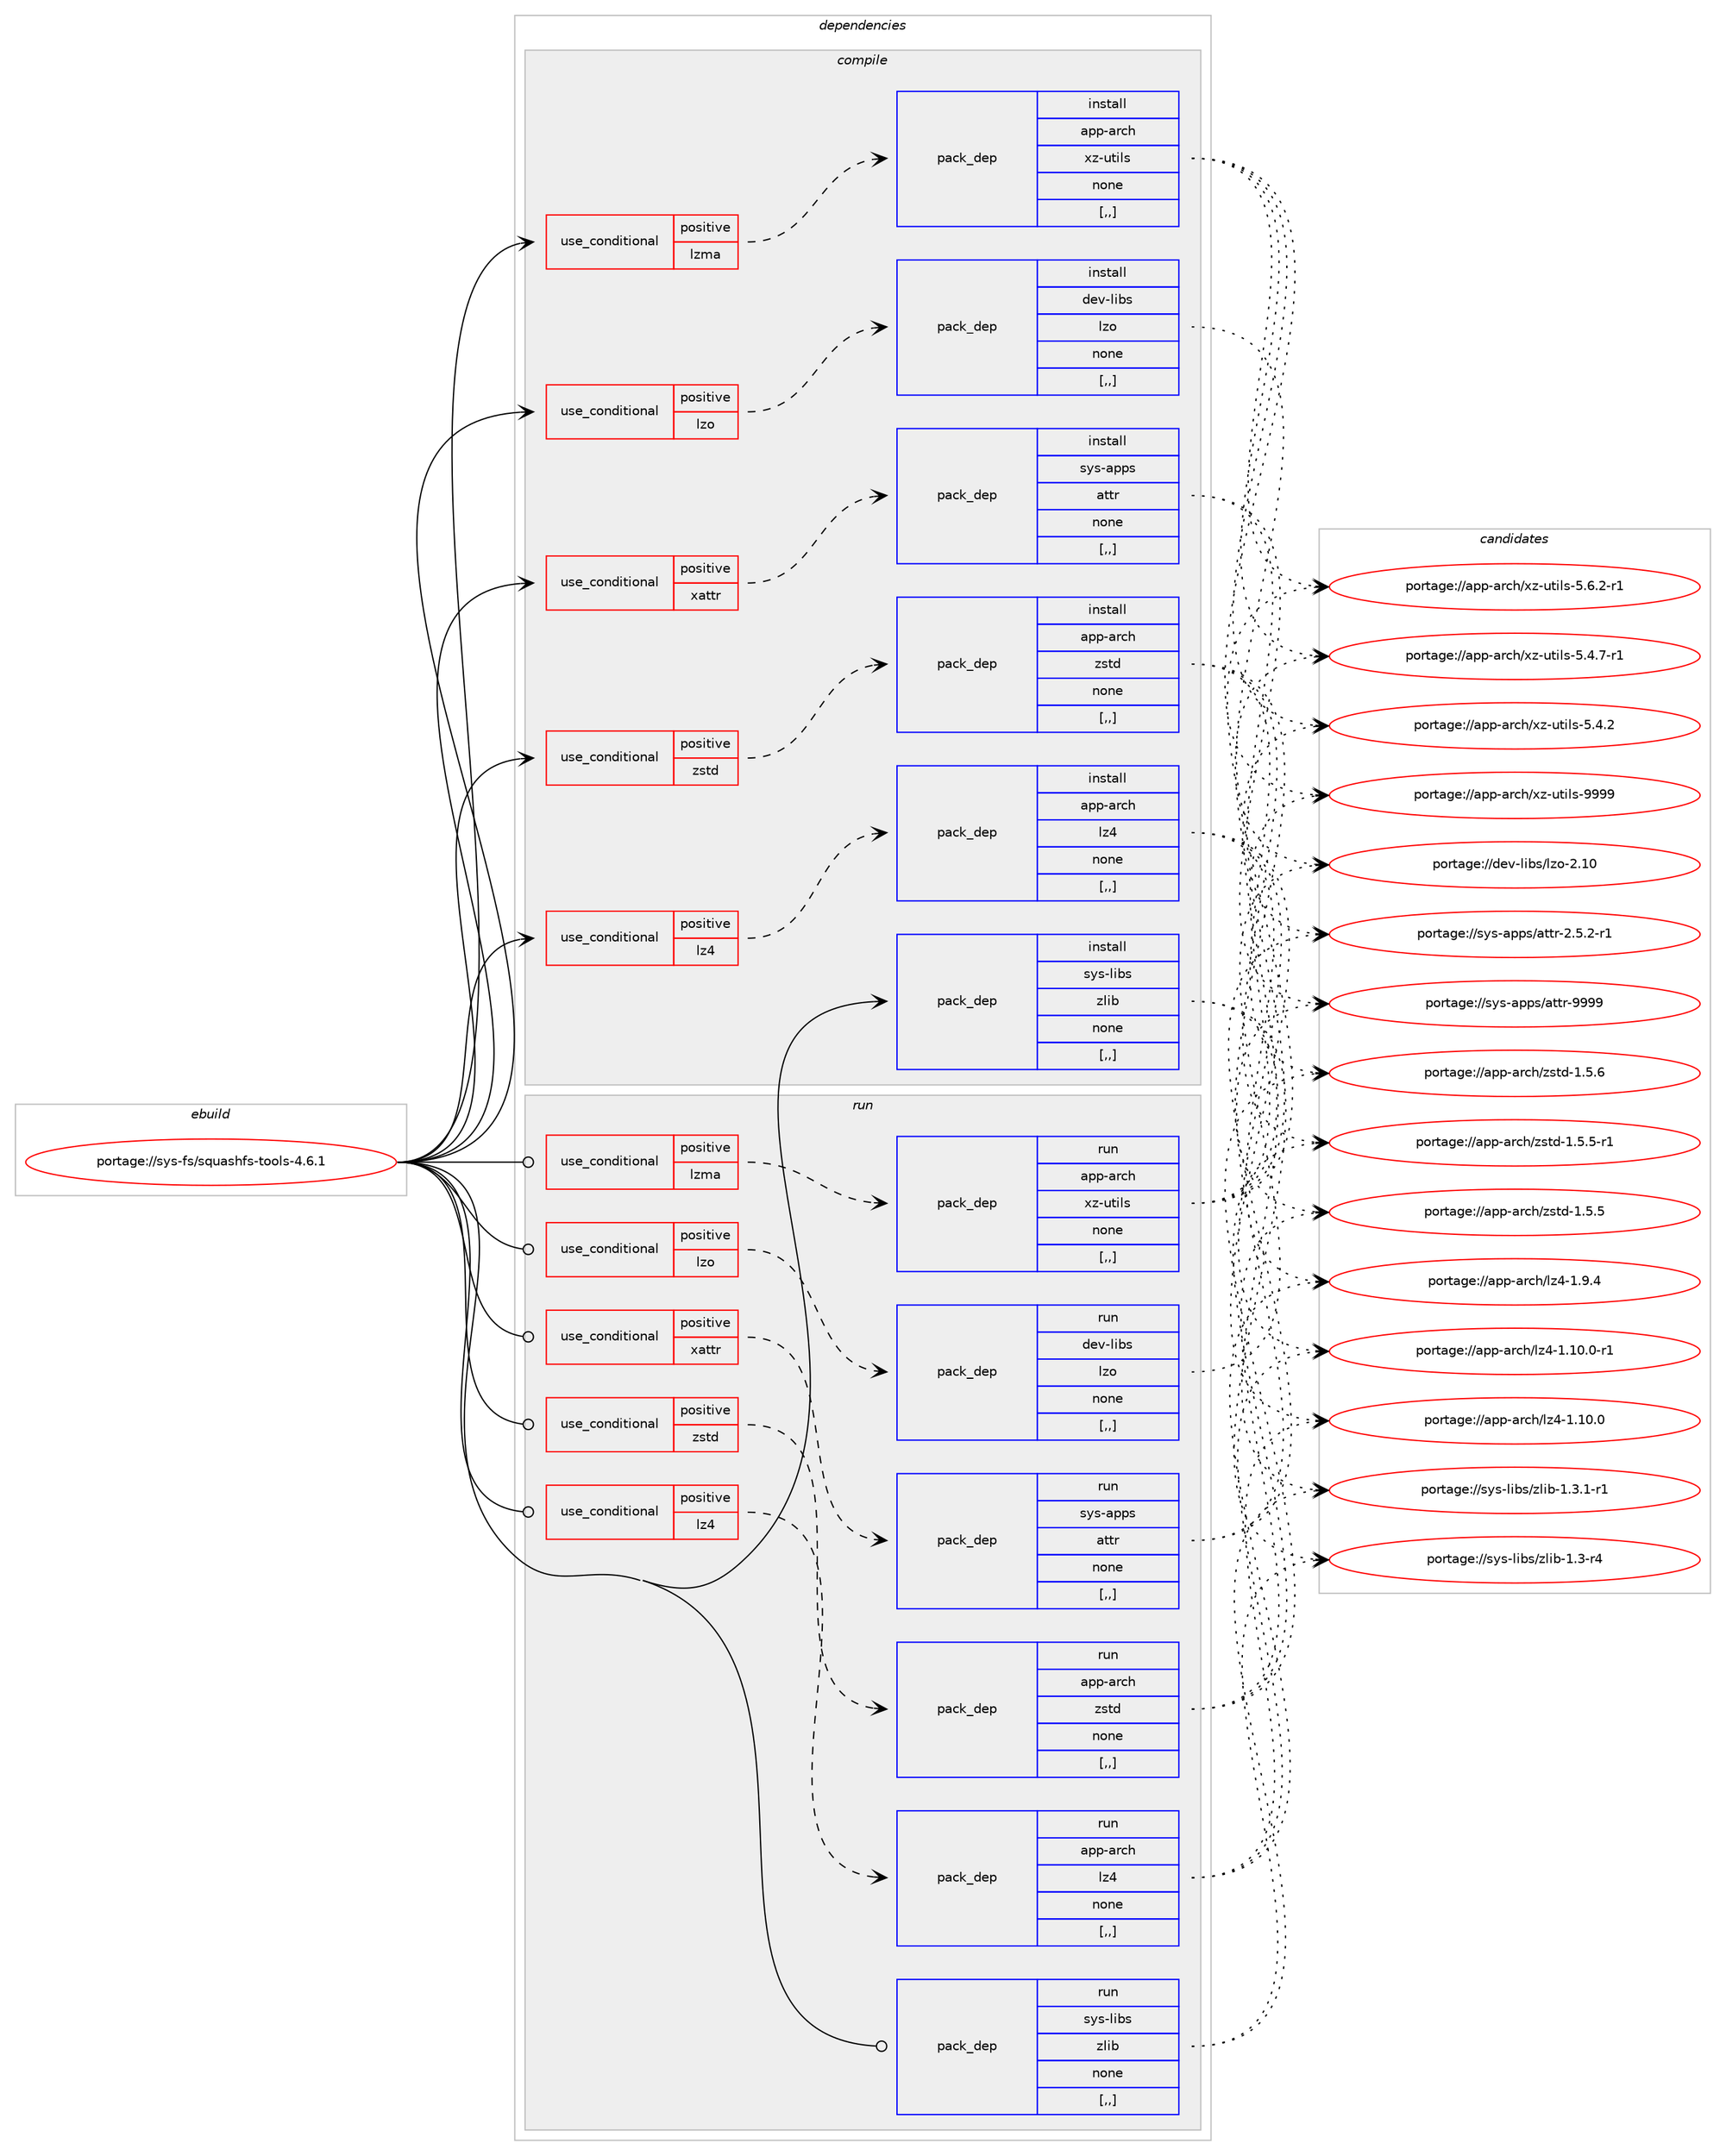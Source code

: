 digraph prolog {

# *************
# Graph options
# *************

newrank=true;
concentrate=true;
compound=true;
graph [rankdir=LR,fontname=Helvetica,fontsize=10,ranksep=1.5];#, ranksep=2.5, nodesep=0.2];
edge  [arrowhead=vee];
node  [fontname=Helvetica,fontsize=10];

# **********
# The ebuild
# **********

subgraph cluster_leftcol {
color=gray;
label=<<i>ebuild</i>>;
id [label="portage://sys-fs/squashfs-tools-4.6.1", color=red, width=4, href="../sys-fs/squashfs-tools-4.6.1.svg"];
}

# ****************
# The dependencies
# ****************

subgraph cluster_midcol {
color=gray;
label=<<i>dependencies</i>>;
subgraph cluster_compile {
fillcolor="#eeeeee";
style=filled;
label=<<i>compile</i>>;
subgraph cond9889 {
dependency26425 [label=<<TABLE BORDER="0" CELLBORDER="1" CELLSPACING="0" CELLPADDING="4"><TR><TD ROWSPAN="3" CELLPADDING="10">use_conditional</TD></TR><TR><TD>positive</TD></TR><TR><TD>lz4</TD></TR></TABLE>>, shape=none, color=red];
subgraph pack16455 {
dependency26426 [label=<<TABLE BORDER="0" CELLBORDER="1" CELLSPACING="0" CELLPADDING="4" WIDTH="220"><TR><TD ROWSPAN="6" CELLPADDING="30">pack_dep</TD></TR><TR><TD WIDTH="110">install</TD></TR><TR><TD>app-arch</TD></TR><TR><TD>lz4</TD></TR><TR><TD>none</TD></TR><TR><TD>[,,]</TD></TR></TABLE>>, shape=none, color=blue];
}
dependency26425:e -> dependency26426:w [weight=20,style="dashed",arrowhead="vee"];
}
id:e -> dependency26425:w [weight=20,style="solid",arrowhead="vee"];
subgraph cond9890 {
dependency26427 [label=<<TABLE BORDER="0" CELLBORDER="1" CELLSPACING="0" CELLPADDING="4"><TR><TD ROWSPAN="3" CELLPADDING="10">use_conditional</TD></TR><TR><TD>positive</TD></TR><TR><TD>lzma</TD></TR></TABLE>>, shape=none, color=red];
subgraph pack16456 {
dependency26428 [label=<<TABLE BORDER="0" CELLBORDER="1" CELLSPACING="0" CELLPADDING="4" WIDTH="220"><TR><TD ROWSPAN="6" CELLPADDING="30">pack_dep</TD></TR><TR><TD WIDTH="110">install</TD></TR><TR><TD>app-arch</TD></TR><TR><TD>xz-utils</TD></TR><TR><TD>none</TD></TR><TR><TD>[,,]</TD></TR></TABLE>>, shape=none, color=blue];
}
dependency26427:e -> dependency26428:w [weight=20,style="dashed",arrowhead="vee"];
}
id:e -> dependency26427:w [weight=20,style="solid",arrowhead="vee"];
subgraph cond9891 {
dependency26429 [label=<<TABLE BORDER="0" CELLBORDER="1" CELLSPACING="0" CELLPADDING="4"><TR><TD ROWSPAN="3" CELLPADDING="10">use_conditional</TD></TR><TR><TD>positive</TD></TR><TR><TD>lzo</TD></TR></TABLE>>, shape=none, color=red];
subgraph pack16457 {
dependency26430 [label=<<TABLE BORDER="0" CELLBORDER="1" CELLSPACING="0" CELLPADDING="4" WIDTH="220"><TR><TD ROWSPAN="6" CELLPADDING="30">pack_dep</TD></TR><TR><TD WIDTH="110">install</TD></TR><TR><TD>dev-libs</TD></TR><TR><TD>lzo</TD></TR><TR><TD>none</TD></TR><TR><TD>[,,]</TD></TR></TABLE>>, shape=none, color=blue];
}
dependency26429:e -> dependency26430:w [weight=20,style="dashed",arrowhead="vee"];
}
id:e -> dependency26429:w [weight=20,style="solid",arrowhead="vee"];
subgraph cond9892 {
dependency26431 [label=<<TABLE BORDER="0" CELLBORDER="1" CELLSPACING="0" CELLPADDING="4"><TR><TD ROWSPAN="3" CELLPADDING="10">use_conditional</TD></TR><TR><TD>positive</TD></TR><TR><TD>xattr</TD></TR></TABLE>>, shape=none, color=red];
subgraph pack16458 {
dependency26432 [label=<<TABLE BORDER="0" CELLBORDER="1" CELLSPACING="0" CELLPADDING="4" WIDTH="220"><TR><TD ROWSPAN="6" CELLPADDING="30">pack_dep</TD></TR><TR><TD WIDTH="110">install</TD></TR><TR><TD>sys-apps</TD></TR><TR><TD>attr</TD></TR><TR><TD>none</TD></TR><TR><TD>[,,]</TD></TR></TABLE>>, shape=none, color=blue];
}
dependency26431:e -> dependency26432:w [weight=20,style="dashed",arrowhead="vee"];
}
id:e -> dependency26431:w [weight=20,style="solid",arrowhead="vee"];
subgraph cond9893 {
dependency26433 [label=<<TABLE BORDER="0" CELLBORDER="1" CELLSPACING="0" CELLPADDING="4"><TR><TD ROWSPAN="3" CELLPADDING="10">use_conditional</TD></TR><TR><TD>positive</TD></TR><TR><TD>zstd</TD></TR></TABLE>>, shape=none, color=red];
subgraph pack16459 {
dependency26434 [label=<<TABLE BORDER="0" CELLBORDER="1" CELLSPACING="0" CELLPADDING="4" WIDTH="220"><TR><TD ROWSPAN="6" CELLPADDING="30">pack_dep</TD></TR><TR><TD WIDTH="110">install</TD></TR><TR><TD>app-arch</TD></TR><TR><TD>zstd</TD></TR><TR><TD>none</TD></TR><TR><TD>[,,]</TD></TR></TABLE>>, shape=none, color=blue];
}
dependency26433:e -> dependency26434:w [weight=20,style="dashed",arrowhead="vee"];
}
id:e -> dependency26433:w [weight=20,style="solid",arrowhead="vee"];
subgraph pack16460 {
dependency26435 [label=<<TABLE BORDER="0" CELLBORDER="1" CELLSPACING="0" CELLPADDING="4" WIDTH="220"><TR><TD ROWSPAN="6" CELLPADDING="30">pack_dep</TD></TR><TR><TD WIDTH="110">install</TD></TR><TR><TD>sys-libs</TD></TR><TR><TD>zlib</TD></TR><TR><TD>none</TD></TR><TR><TD>[,,]</TD></TR></TABLE>>, shape=none, color=blue];
}
id:e -> dependency26435:w [weight=20,style="solid",arrowhead="vee"];
}
subgraph cluster_compileandrun {
fillcolor="#eeeeee";
style=filled;
label=<<i>compile and run</i>>;
}
subgraph cluster_run {
fillcolor="#eeeeee";
style=filled;
label=<<i>run</i>>;
subgraph cond9894 {
dependency26436 [label=<<TABLE BORDER="0" CELLBORDER="1" CELLSPACING="0" CELLPADDING="4"><TR><TD ROWSPAN="3" CELLPADDING="10">use_conditional</TD></TR><TR><TD>positive</TD></TR><TR><TD>lz4</TD></TR></TABLE>>, shape=none, color=red];
subgraph pack16461 {
dependency26437 [label=<<TABLE BORDER="0" CELLBORDER="1" CELLSPACING="0" CELLPADDING="4" WIDTH="220"><TR><TD ROWSPAN="6" CELLPADDING="30">pack_dep</TD></TR><TR><TD WIDTH="110">run</TD></TR><TR><TD>app-arch</TD></TR><TR><TD>lz4</TD></TR><TR><TD>none</TD></TR><TR><TD>[,,]</TD></TR></TABLE>>, shape=none, color=blue];
}
dependency26436:e -> dependency26437:w [weight=20,style="dashed",arrowhead="vee"];
}
id:e -> dependency26436:w [weight=20,style="solid",arrowhead="odot"];
subgraph cond9895 {
dependency26438 [label=<<TABLE BORDER="0" CELLBORDER="1" CELLSPACING="0" CELLPADDING="4"><TR><TD ROWSPAN="3" CELLPADDING="10">use_conditional</TD></TR><TR><TD>positive</TD></TR><TR><TD>lzma</TD></TR></TABLE>>, shape=none, color=red];
subgraph pack16462 {
dependency26439 [label=<<TABLE BORDER="0" CELLBORDER="1" CELLSPACING="0" CELLPADDING="4" WIDTH="220"><TR><TD ROWSPAN="6" CELLPADDING="30">pack_dep</TD></TR><TR><TD WIDTH="110">run</TD></TR><TR><TD>app-arch</TD></TR><TR><TD>xz-utils</TD></TR><TR><TD>none</TD></TR><TR><TD>[,,]</TD></TR></TABLE>>, shape=none, color=blue];
}
dependency26438:e -> dependency26439:w [weight=20,style="dashed",arrowhead="vee"];
}
id:e -> dependency26438:w [weight=20,style="solid",arrowhead="odot"];
subgraph cond9896 {
dependency26440 [label=<<TABLE BORDER="0" CELLBORDER="1" CELLSPACING="0" CELLPADDING="4"><TR><TD ROWSPAN="3" CELLPADDING="10">use_conditional</TD></TR><TR><TD>positive</TD></TR><TR><TD>lzo</TD></TR></TABLE>>, shape=none, color=red];
subgraph pack16463 {
dependency26441 [label=<<TABLE BORDER="0" CELLBORDER="1" CELLSPACING="0" CELLPADDING="4" WIDTH="220"><TR><TD ROWSPAN="6" CELLPADDING="30">pack_dep</TD></TR><TR><TD WIDTH="110">run</TD></TR><TR><TD>dev-libs</TD></TR><TR><TD>lzo</TD></TR><TR><TD>none</TD></TR><TR><TD>[,,]</TD></TR></TABLE>>, shape=none, color=blue];
}
dependency26440:e -> dependency26441:w [weight=20,style="dashed",arrowhead="vee"];
}
id:e -> dependency26440:w [weight=20,style="solid",arrowhead="odot"];
subgraph cond9897 {
dependency26442 [label=<<TABLE BORDER="0" CELLBORDER="1" CELLSPACING="0" CELLPADDING="4"><TR><TD ROWSPAN="3" CELLPADDING="10">use_conditional</TD></TR><TR><TD>positive</TD></TR><TR><TD>xattr</TD></TR></TABLE>>, shape=none, color=red];
subgraph pack16464 {
dependency26443 [label=<<TABLE BORDER="0" CELLBORDER="1" CELLSPACING="0" CELLPADDING="4" WIDTH="220"><TR><TD ROWSPAN="6" CELLPADDING="30">pack_dep</TD></TR><TR><TD WIDTH="110">run</TD></TR><TR><TD>sys-apps</TD></TR><TR><TD>attr</TD></TR><TR><TD>none</TD></TR><TR><TD>[,,]</TD></TR></TABLE>>, shape=none, color=blue];
}
dependency26442:e -> dependency26443:w [weight=20,style="dashed",arrowhead="vee"];
}
id:e -> dependency26442:w [weight=20,style="solid",arrowhead="odot"];
subgraph cond9898 {
dependency26444 [label=<<TABLE BORDER="0" CELLBORDER="1" CELLSPACING="0" CELLPADDING="4"><TR><TD ROWSPAN="3" CELLPADDING="10">use_conditional</TD></TR><TR><TD>positive</TD></TR><TR><TD>zstd</TD></TR></TABLE>>, shape=none, color=red];
subgraph pack16465 {
dependency26445 [label=<<TABLE BORDER="0" CELLBORDER="1" CELLSPACING="0" CELLPADDING="4" WIDTH="220"><TR><TD ROWSPAN="6" CELLPADDING="30">pack_dep</TD></TR><TR><TD WIDTH="110">run</TD></TR><TR><TD>app-arch</TD></TR><TR><TD>zstd</TD></TR><TR><TD>none</TD></TR><TR><TD>[,,]</TD></TR></TABLE>>, shape=none, color=blue];
}
dependency26444:e -> dependency26445:w [weight=20,style="dashed",arrowhead="vee"];
}
id:e -> dependency26444:w [weight=20,style="solid",arrowhead="odot"];
subgraph pack16466 {
dependency26446 [label=<<TABLE BORDER="0" CELLBORDER="1" CELLSPACING="0" CELLPADDING="4" WIDTH="220"><TR><TD ROWSPAN="6" CELLPADDING="30">pack_dep</TD></TR><TR><TD WIDTH="110">run</TD></TR><TR><TD>sys-libs</TD></TR><TR><TD>zlib</TD></TR><TR><TD>none</TD></TR><TR><TD>[,,]</TD></TR></TABLE>>, shape=none, color=blue];
}
id:e -> dependency26446:w [weight=20,style="solid",arrowhead="odot"];
}
}

# **************
# The candidates
# **************

subgraph cluster_choices {
rank=same;
color=gray;
label=<<i>candidates</i>>;

subgraph choice16455 {
color=black;
nodesep=1;
choice971121124597114991044710812252454946494846484511449 [label="portage://app-arch/lz4-1.10.0-r1", color=red, width=4,href="../app-arch/lz4-1.10.0-r1.svg"];
choice97112112459711499104471081225245494649484648 [label="portage://app-arch/lz4-1.10.0", color=red, width=4,href="../app-arch/lz4-1.10.0.svg"];
choice971121124597114991044710812252454946574652 [label="portage://app-arch/lz4-1.9.4", color=red, width=4,href="../app-arch/lz4-1.9.4.svg"];
dependency26426:e -> choice971121124597114991044710812252454946494846484511449:w [style=dotted,weight="100"];
dependency26426:e -> choice97112112459711499104471081225245494649484648:w [style=dotted,weight="100"];
dependency26426:e -> choice971121124597114991044710812252454946574652:w [style=dotted,weight="100"];
}
subgraph choice16456 {
color=black;
nodesep=1;
choice9711211245971149910447120122451171161051081154557575757 [label="portage://app-arch/xz-utils-9999", color=red, width=4,href="../app-arch/xz-utils-9999.svg"];
choice9711211245971149910447120122451171161051081154553465446504511449 [label="portage://app-arch/xz-utils-5.6.2-r1", color=red, width=4,href="../app-arch/xz-utils-5.6.2-r1.svg"];
choice9711211245971149910447120122451171161051081154553465246554511449 [label="portage://app-arch/xz-utils-5.4.7-r1", color=red, width=4,href="../app-arch/xz-utils-5.4.7-r1.svg"];
choice971121124597114991044712012245117116105108115455346524650 [label="portage://app-arch/xz-utils-5.4.2", color=red, width=4,href="../app-arch/xz-utils-5.4.2.svg"];
dependency26428:e -> choice9711211245971149910447120122451171161051081154557575757:w [style=dotted,weight="100"];
dependency26428:e -> choice9711211245971149910447120122451171161051081154553465446504511449:w [style=dotted,weight="100"];
dependency26428:e -> choice9711211245971149910447120122451171161051081154553465246554511449:w [style=dotted,weight="100"];
dependency26428:e -> choice971121124597114991044712012245117116105108115455346524650:w [style=dotted,weight="100"];
}
subgraph choice16457 {
color=black;
nodesep=1;
choice1001011184510810598115471081221114550464948 [label="portage://dev-libs/lzo-2.10", color=red, width=4,href="../dev-libs/lzo-2.10.svg"];
dependency26430:e -> choice1001011184510810598115471081221114550464948:w [style=dotted,weight="100"];
}
subgraph choice16458 {
color=black;
nodesep=1;
choice115121115459711211211547971161161144557575757 [label="portage://sys-apps/attr-9999", color=red, width=4,href="../sys-apps/attr-9999.svg"];
choice115121115459711211211547971161161144550465346504511449 [label="portage://sys-apps/attr-2.5.2-r1", color=red, width=4,href="../sys-apps/attr-2.5.2-r1.svg"];
dependency26432:e -> choice115121115459711211211547971161161144557575757:w [style=dotted,weight="100"];
dependency26432:e -> choice115121115459711211211547971161161144550465346504511449:w [style=dotted,weight="100"];
}
subgraph choice16459 {
color=black;
nodesep=1;
choice9711211245971149910447122115116100454946534654 [label="portage://app-arch/zstd-1.5.6", color=red, width=4,href="../app-arch/zstd-1.5.6.svg"];
choice97112112459711499104471221151161004549465346534511449 [label="portage://app-arch/zstd-1.5.5-r1", color=red, width=4,href="../app-arch/zstd-1.5.5-r1.svg"];
choice9711211245971149910447122115116100454946534653 [label="portage://app-arch/zstd-1.5.5", color=red, width=4,href="../app-arch/zstd-1.5.5.svg"];
dependency26434:e -> choice9711211245971149910447122115116100454946534654:w [style=dotted,weight="100"];
dependency26434:e -> choice97112112459711499104471221151161004549465346534511449:w [style=dotted,weight="100"];
dependency26434:e -> choice9711211245971149910447122115116100454946534653:w [style=dotted,weight="100"];
}
subgraph choice16460 {
color=black;
nodesep=1;
choice115121115451081059811547122108105984549465146494511449 [label="portage://sys-libs/zlib-1.3.1-r1", color=red, width=4,href="../sys-libs/zlib-1.3.1-r1.svg"];
choice11512111545108105981154712210810598454946514511452 [label="portage://sys-libs/zlib-1.3-r4", color=red, width=4,href="../sys-libs/zlib-1.3-r4.svg"];
dependency26435:e -> choice115121115451081059811547122108105984549465146494511449:w [style=dotted,weight="100"];
dependency26435:e -> choice11512111545108105981154712210810598454946514511452:w [style=dotted,weight="100"];
}
subgraph choice16461 {
color=black;
nodesep=1;
choice971121124597114991044710812252454946494846484511449 [label="portage://app-arch/lz4-1.10.0-r1", color=red, width=4,href="../app-arch/lz4-1.10.0-r1.svg"];
choice97112112459711499104471081225245494649484648 [label="portage://app-arch/lz4-1.10.0", color=red, width=4,href="../app-arch/lz4-1.10.0.svg"];
choice971121124597114991044710812252454946574652 [label="portage://app-arch/lz4-1.9.4", color=red, width=4,href="../app-arch/lz4-1.9.4.svg"];
dependency26437:e -> choice971121124597114991044710812252454946494846484511449:w [style=dotted,weight="100"];
dependency26437:e -> choice97112112459711499104471081225245494649484648:w [style=dotted,weight="100"];
dependency26437:e -> choice971121124597114991044710812252454946574652:w [style=dotted,weight="100"];
}
subgraph choice16462 {
color=black;
nodesep=1;
choice9711211245971149910447120122451171161051081154557575757 [label="portage://app-arch/xz-utils-9999", color=red, width=4,href="../app-arch/xz-utils-9999.svg"];
choice9711211245971149910447120122451171161051081154553465446504511449 [label="portage://app-arch/xz-utils-5.6.2-r1", color=red, width=4,href="../app-arch/xz-utils-5.6.2-r1.svg"];
choice9711211245971149910447120122451171161051081154553465246554511449 [label="portage://app-arch/xz-utils-5.4.7-r1", color=red, width=4,href="../app-arch/xz-utils-5.4.7-r1.svg"];
choice971121124597114991044712012245117116105108115455346524650 [label="portage://app-arch/xz-utils-5.4.2", color=red, width=4,href="../app-arch/xz-utils-5.4.2.svg"];
dependency26439:e -> choice9711211245971149910447120122451171161051081154557575757:w [style=dotted,weight="100"];
dependency26439:e -> choice9711211245971149910447120122451171161051081154553465446504511449:w [style=dotted,weight="100"];
dependency26439:e -> choice9711211245971149910447120122451171161051081154553465246554511449:w [style=dotted,weight="100"];
dependency26439:e -> choice971121124597114991044712012245117116105108115455346524650:w [style=dotted,weight="100"];
}
subgraph choice16463 {
color=black;
nodesep=1;
choice1001011184510810598115471081221114550464948 [label="portage://dev-libs/lzo-2.10", color=red, width=4,href="../dev-libs/lzo-2.10.svg"];
dependency26441:e -> choice1001011184510810598115471081221114550464948:w [style=dotted,weight="100"];
}
subgraph choice16464 {
color=black;
nodesep=1;
choice115121115459711211211547971161161144557575757 [label="portage://sys-apps/attr-9999", color=red, width=4,href="../sys-apps/attr-9999.svg"];
choice115121115459711211211547971161161144550465346504511449 [label="portage://sys-apps/attr-2.5.2-r1", color=red, width=4,href="../sys-apps/attr-2.5.2-r1.svg"];
dependency26443:e -> choice115121115459711211211547971161161144557575757:w [style=dotted,weight="100"];
dependency26443:e -> choice115121115459711211211547971161161144550465346504511449:w [style=dotted,weight="100"];
}
subgraph choice16465 {
color=black;
nodesep=1;
choice9711211245971149910447122115116100454946534654 [label="portage://app-arch/zstd-1.5.6", color=red, width=4,href="../app-arch/zstd-1.5.6.svg"];
choice97112112459711499104471221151161004549465346534511449 [label="portage://app-arch/zstd-1.5.5-r1", color=red, width=4,href="../app-arch/zstd-1.5.5-r1.svg"];
choice9711211245971149910447122115116100454946534653 [label="portage://app-arch/zstd-1.5.5", color=red, width=4,href="../app-arch/zstd-1.5.5.svg"];
dependency26445:e -> choice9711211245971149910447122115116100454946534654:w [style=dotted,weight="100"];
dependency26445:e -> choice97112112459711499104471221151161004549465346534511449:w [style=dotted,weight="100"];
dependency26445:e -> choice9711211245971149910447122115116100454946534653:w [style=dotted,weight="100"];
}
subgraph choice16466 {
color=black;
nodesep=1;
choice115121115451081059811547122108105984549465146494511449 [label="portage://sys-libs/zlib-1.3.1-r1", color=red, width=4,href="../sys-libs/zlib-1.3.1-r1.svg"];
choice11512111545108105981154712210810598454946514511452 [label="portage://sys-libs/zlib-1.3-r4", color=red, width=4,href="../sys-libs/zlib-1.3-r4.svg"];
dependency26446:e -> choice115121115451081059811547122108105984549465146494511449:w [style=dotted,weight="100"];
dependency26446:e -> choice11512111545108105981154712210810598454946514511452:w [style=dotted,weight="100"];
}
}

}
